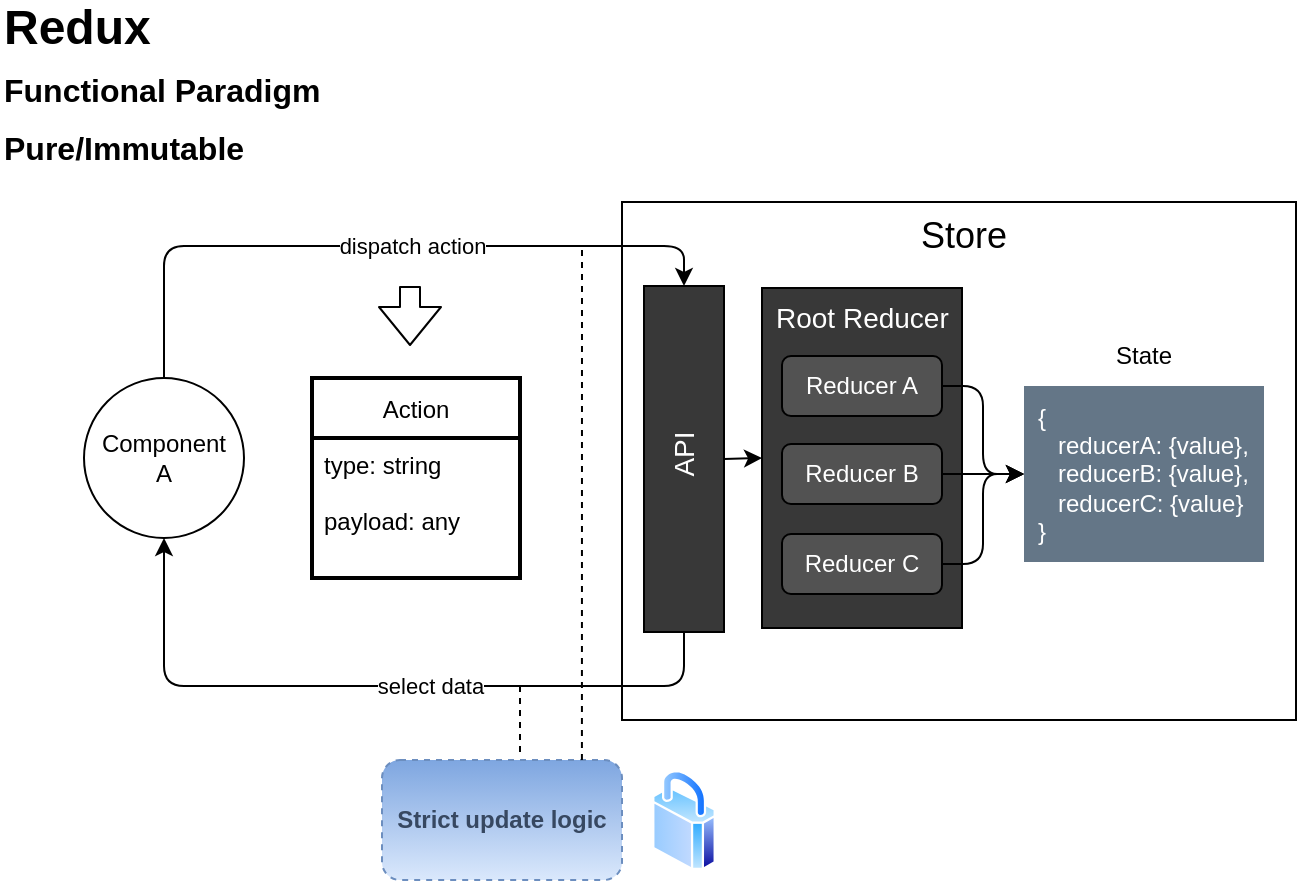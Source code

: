 <mxfile>
    <diagram id="MLjUYV26vrEnh2dWWQJz" name="Page-1">
        <mxGraphModel dx="990" dy="567" grid="1" gridSize="10" guides="1" tooltips="1" connect="1" arrows="1" fold="1" page="1" pageScale="1" pageWidth="850" pageHeight="1100" math="0" shadow="0">
            <root>
                <mxCell id="0"/>
                <mxCell id="1" parent="0"/>
                <mxCell id="JWEOCYFB79Jpy2MCzuBG-1" value="Component&lt;br&gt;A" style="ellipse;whiteSpace=wrap;html=1;aspect=fixed;" parent="1" vertex="1">
                    <mxGeometry x="81" y="226" width="80" height="80" as="geometry"/>
                </mxCell>
                <mxCell id="JWEOCYFB79Jpy2MCzuBG-6" value="Store" style="rounded=0;whiteSpace=wrap;html=1;verticalAlign=top;align=center;spacingLeft=5;fontSize=18;glass=0;shadow=0;sketch=0;" parent="1" vertex="1">
                    <mxGeometry x="350" y="138" width="337" height="259" as="geometry"/>
                </mxCell>
                <mxCell id="JWEOCYFB79Jpy2MCzuBG-9" value="Root Reducer" style="whiteSpace=wrap;html=1;rounded=0;shadow=0;glass=0;sketch=0;fontSize=14;fontColor=#FFFFFF;verticalAlign=top;align=left;spacingLeft=5;fillColor=#383838;" parent="1" vertex="1">
                    <mxGeometry x="420" y="181" width="100" height="170" as="geometry"/>
                </mxCell>
                <mxCell id="JWEOCYFB79Jpy2MCzuBG-17" style="edgeStyle=orthogonalEdgeStyle;html=1;exitX=1;exitY=0.5;exitDx=0;exitDy=0;entryX=0;entryY=0.5;entryDx=0;entryDy=0;fontSize=12;fontColor=#FFFFFF;" parent="1" source="JWEOCYFB79Jpy2MCzuBG-10" target="JWEOCYFB79Jpy2MCzuBG-21" edge="1">
                    <mxGeometry relative="1" as="geometry">
                        <mxPoint x="575" y="274" as="targetPoint"/>
                    </mxGeometry>
                </mxCell>
                <mxCell id="JWEOCYFB79Jpy2MCzuBG-10" value="Reducer A" style="rounded=1;whiteSpace=wrap;html=1;shadow=0;glass=0;sketch=0;fontSize=12;fontColor=#FFFFFF;fillColor=#525252;" parent="1" vertex="1">
                    <mxGeometry x="430" y="215" width="80" height="30" as="geometry"/>
                </mxCell>
                <mxCell id="JWEOCYFB79Jpy2MCzuBG-18" style="edgeStyle=orthogonalEdgeStyle;html=1;exitX=1;exitY=0.5;exitDx=0;exitDy=0;fontSize=12;fontColor=#FFFFFF;entryX=0;entryY=0.5;entryDx=0;entryDy=0;" parent="1" source="JWEOCYFB79Jpy2MCzuBG-11" target="JWEOCYFB79Jpy2MCzuBG-21" edge="1">
                    <mxGeometry relative="1" as="geometry">
                        <mxPoint x="575" y="274" as="targetPoint"/>
                    </mxGeometry>
                </mxCell>
                <mxCell id="JWEOCYFB79Jpy2MCzuBG-11" value="Reducer B" style="rounded=1;whiteSpace=wrap;html=1;shadow=0;glass=0;sketch=0;fontSize=12;fontColor=#FFFFFF;fillColor=#525252;" parent="1" vertex="1">
                    <mxGeometry x="430" y="259" width="80" height="30" as="geometry"/>
                </mxCell>
                <mxCell id="JWEOCYFB79Jpy2MCzuBG-20" style="edgeStyle=orthogonalEdgeStyle;html=1;exitX=1;exitY=0.5;exitDx=0;exitDy=0;entryX=0;entryY=0.5;entryDx=0;entryDy=0;fontSize=12;fontColor=#FFFFFF;" parent="1" source="JWEOCYFB79Jpy2MCzuBG-12" target="JWEOCYFB79Jpy2MCzuBG-21" edge="1">
                    <mxGeometry relative="1" as="geometry">
                        <mxPoint x="575" y="274" as="targetPoint"/>
                    </mxGeometry>
                </mxCell>
                <mxCell id="JWEOCYFB79Jpy2MCzuBG-12" value="Reducer C" style="rounded=1;whiteSpace=wrap;html=1;shadow=0;glass=0;sketch=0;fontSize=12;fontColor=#FFFFFF;fillColor=#525252;" parent="1" vertex="1">
                    <mxGeometry x="430" y="304" width="80" height="30" as="geometry"/>
                </mxCell>
                <mxCell id="JWEOCYFB79Jpy2MCzuBG-21" value="{&lt;br style=&quot;font-size: 12px;&quot;&gt;&lt;div style=&quot;font-size: 12px;&quot;&gt;&lt;span style=&quot;font-size: 12px;&quot;&gt;&amp;nbsp; &amp;nbsp;reducerA: {value},&lt;/span&gt;&lt;/div&gt;&lt;div style=&quot;font-size: 12px;&quot;&gt;&lt;span style=&quot;font-size: 12px;&quot;&gt;&amp;nbsp; &amp;nbsp;reducerB: {value},&lt;/span&gt;&lt;/div&gt;&lt;div style=&quot;font-size: 12px;&quot;&gt;&lt;span style=&quot;font-size: 12px;&quot;&gt;&amp;nbsp; &amp;nbsp;reducerC: {value}&lt;/span&gt;&lt;/div&gt;}" style="text;html=1;strokeColor=none;fillColor=#647687;align=left;verticalAlign=middle;whiteSpace=wrap;rounded=0;shadow=0;glass=0;sketch=0;fontSize=12;fontColor=#ffffff;spacingLeft=5;spacingTop=5;spacingBottom=5;spacingRight=5;" parent="1" vertex="1">
                    <mxGeometry x="551" y="230" width="120" height="88" as="geometry"/>
                </mxCell>
                <mxCell id="5" value="State" style="text;html=1;strokeColor=none;fillColor=none;align=center;verticalAlign=middle;whiteSpace=wrap;rounded=0;fontStyle=0" parent="1" vertex="1">
                    <mxGeometry x="553" y="200" width="116" height="30" as="geometry"/>
                </mxCell>
                <mxCell id="8" style="edgeStyle=none;html=1;exitX=1;exitY=0.5;exitDx=0;exitDy=0;entryX=0;entryY=0.5;entryDx=0;entryDy=0;" parent="1" source="7" target="JWEOCYFB79Jpy2MCzuBG-9" edge="1">
                    <mxGeometry relative="1" as="geometry"/>
                </mxCell>
                <mxCell id="11" value="select data" style="edgeStyle=elbowEdgeStyle;html=1;exitX=0.5;exitY=1;exitDx=0;exitDy=0;entryX=0.5;entryY=1;entryDx=0;entryDy=0;" parent="1" source="7" target="JWEOCYFB79Jpy2MCzuBG-1" edge="1">
                    <mxGeometry x="-0.146" relative="1" as="geometry">
                        <Array as="points">
                            <mxPoint x="224" y="380"/>
                            <mxPoint x="234" y="390"/>
                            <mxPoint x="234" y="410"/>
                        </Array>
                        <mxPoint as="offset"/>
                    </mxGeometry>
                </mxCell>
                <mxCell id="7" value="API" style="whiteSpace=wrap;html=1;rounded=0;shadow=0;glass=0;sketch=0;fontSize=14;fontColor=#FFFFFF;fillColor=#383838;verticalAlign=middle;align=center;spacingLeft=5;horizontal=0;" parent="1" vertex="1">
                    <mxGeometry x="361" y="180" width="40" height="173" as="geometry"/>
                </mxCell>
                <mxCell id="10" value="dispatch action" style="edgeStyle=elbowEdgeStyle;html=1;exitX=0.5;exitY=0;exitDx=0;exitDy=0;entryX=0.5;entryY=0;entryDx=0;entryDy=0;" parent="1" source="JWEOCYFB79Jpy2MCzuBG-1" target="7" edge="1">
                    <mxGeometry x="0.098" relative="1" as="geometry">
                        <Array as="points">
                            <mxPoint x="204" y="160"/>
                            <mxPoint x="121" y="180"/>
                        </Array>
                        <mxPoint as="offset"/>
                    </mxGeometry>
                </mxCell>
                <mxCell id="20" value="Redux&lt;br style=&quot;font-size: medium&quot;&gt;&lt;span style=&quot;font-size: medium&quot;&gt;Functional Paradigm&lt;/span&gt;&lt;font size=&quot;3&quot;&gt;&lt;br&gt;Pure/Immutable&lt;br&gt;&lt;/font&gt;" style="text;html=1;strokeColor=none;fillColor=none;align=left;verticalAlign=middle;whiteSpace=wrap;rounded=0;fontSize=24;fontStyle=1" parent="1" vertex="1">
                    <mxGeometry x="39" y="40" width="171" height="80" as="geometry"/>
                </mxCell>
                <mxCell id="AjdaNr7Ja0CUMnRSuS_g-20" value="Action" style="swimlane;childLayout=stackLayout;horizontal=1;startSize=30;horizontalStack=0;rounded=0;fontSize=12;fontStyle=0;strokeWidth=2;resizeParent=0;resizeLast=1;shadow=0;dashed=0;align=center;fillColor=none;" parent="1" vertex="1">
                    <mxGeometry x="195" y="226" width="104" height="100" as="geometry"/>
                </mxCell>
                <mxCell id="AjdaNr7Ja0CUMnRSuS_g-21" value="type: string&#10;&#10;payload: any" style="align=left;spacingLeft=4;fontSize=12;verticalAlign=top;resizable=0;rotatable=0;part=1;fillColor=none;" parent="AjdaNr7Ja0CUMnRSuS_g-20" vertex="1">
                    <mxGeometry y="30" width="104" height="70" as="geometry"/>
                </mxCell>
                <mxCell id="AjdaNr7Ja0CUMnRSuS_g-23" value="" style="shape=flexArrow;endArrow=classic;html=1;fontSize=16;" parent="1" edge="1">
                    <mxGeometry width="50" height="50" relative="1" as="geometry">
                        <mxPoint x="244" y="180" as="sourcePoint"/>
                        <mxPoint x="244" y="210" as="targetPoint"/>
                    </mxGeometry>
                </mxCell>
                <mxCell id="21" value="Strict update logic" style="rounded=1;whiteSpace=wrap;html=1;dashed=1;fillColor=#dae8fc;gradientColor=#7ea6e0;strokeColor=#6c8ebf;gradientDirection=north;fontStyle=1;fontColor=#374861;" parent="1" vertex="1">
                    <mxGeometry x="230" y="417" width="120" height="60" as="geometry"/>
                </mxCell>
                <mxCell id="23" value="" style="endArrow=none;dashed=1;html=1;exitX=0.833;exitY=0;exitDx=0;exitDy=0;exitPerimeter=0;" parent="1" source="21" edge="1">
                    <mxGeometry width="50" height="50" relative="1" as="geometry">
                        <mxPoint x="330" y="230" as="sourcePoint"/>
                        <mxPoint x="330" y="160" as="targetPoint"/>
                    </mxGeometry>
                </mxCell>
                <mxCell id="24" value="" style="endArrow=none;dashed=1;html=1;" parent="1" edge="1">
                    <mxGeometry width="50" height="50" relative="1" as="geometry">
                        <mxPoint x="299" y="413" as="sourcePoint"/>
                        <mxPoint x="299" y="377" as="targetPoint"/>
                    </mxGeometry>
                </mxCell>
                <mxCell id="25" value="" style="aspect=fixed;perimeter=ellipsePerimeter;html=1;align=center;shadow=0;dashed=0;spacingTop=3;image;image=img/lib/active_directory/secure.svg;gradientDirection=north;" parent="1" vertex="1">
                    <mxGeometry x="365" y="422" width="32" height="50" as="geometry"/>
                </mxCell>
            </root>
        </mxGraphModel>
    </diagram>
    <diagram id="x-lvUOU5s1rNJswKhS6H" name="Page-2">
        <mxGraphModel dx="990" dy="567" grid="1" gridSize="10" guides="1" tooltips="1" connect="1" arrows="1" fold="1" page="1" pageScale="1" pageWidth="850" pageHeight="1100" math="0" shadow="0">
            <root>
                <mxCell id="MlLDDvsTjBVvQTkLFHCW-0"/>
                <mxCell id="MlLDDvsTjBVvQTkLFHCW-1" parent="MlLDDvsTjBVvQTkLFHCW-0"/>
                <mxCell id="I2KWL4hLY48faDsqfJtE-35" style="edgeStyle=none;html=1;exitX=1;exitY=0.5;exitDx=0;exitDy=0;entryX=0;entryY=0.5;entryDx=0;entryDy=0;fontSize=16;" parent="MlLDDvsTjBVvQTkLFHCW-1" source="MlLDDvsTjBVvQTkLFHCW-2" target="6YGQDI7OUIBMvWeb-7yj-0" edge="1">
                    <mxGeometry relative="1" as="geometry"/>
                </mxCell>
                <mxCell id="MlLDDvsTjBVvQTkLFHCW-2" value="Action" style="swimlane;childLayout=stackLayout;horizontal=1;startSize=30;horizontalStack=0;rounded=0;fontSize=14;fontStyle=0;strokeWidth=2;resizeParent=0;resizeLast=1;shadow=0;dashed=0;align=center;fillColor=none;" parent="MlLDDvsTjBVvQTkLFHCW-1" vertex="1">
                    <mxGeometry x="169" y="130" width="104" height="100" as="geometry"/>
                </mxCell>
                <mxCell id="MlLDDvsTjBVvQTkLFHCW-3" value="type: string&#10;&#10;payload: any" style="align=left;strokeColor=none;fillColor=none;spacingLeft=4;fontSize=14;verticalAlign=top;resizable=0;rotatable=0;part=1;" parent="MlLDDvsTjBVvQTkLFHCW-2" vertex="1">
                    <mxGeometry y="30" width="104" height="70" as="geometry"/>
                </mxCell>
                <mxCell id="I2KWL4hLY48faDsqfJtE-36" style="edgeStyle=none;html=1;exitX=1;exitY=0.5;exitDx=0;exitDy=0;entryX=0;entryY=0.25;entryDx=0;entryDy=0;fontSize=16;" parent="MlLDDvsTjBVvQTkLFHCW-1" source="6YGQDI7OUIBMvWeb-7yj-0" target="I2KWL4hLY48faDsqfJtE-0" edge="1">
                    <mxGeometry relative="1" as="geometry"/>
                </mxCell>
                <mxCell id="6YGQDI7OUIBMvWeb-7yj-0" value="Root Reducer" style="whiteSpace=wrap;html=1;rounded=0;shadow=0;glass=0;sketch=0;fontSize=14;fontColor=#FFFFFF;verticalAlign=top;align=left;spacingLeft=5;fillColor=#383838;" parent="MlLDDvsTjBVvQTkLFHCW-1" vertex="1">
                    <mxGeometry x="376" y="94" width="100" height="170" as="geometry"/>
                </mxCell>
                <mxCell id="6YGQDI7OUIBMvWeb-7yj-1" value="Reducer A" style="rounded=1;whiteSpace=wrap;html=1;shadow=0;glass=0;sketch=0;fontSize=12;fontColor=#FFFFFF;fillColor=#525252;" parent="MlLDDvsTjBVvQTkLFHCW-1" vertex="1">
                    <mxGeometry x="386" y="128" width="80" height="30" as="geometry"/>
                </mxCell>
                <mxCell id="6YGQDI7OUIBMvWeb-7yj-2" value="Reducer B" style="rounded=1;whiteSpace=wrap;html=1;shadow=0;glass=0;sketch=0;fontSize=12;fontColor=#FFFFFF;fillColor=#525252;" parent="MlLDDvsTjBVvQTkLFHCW-1" vertex="1">
                    <mxGeometry x="386" y="172" width="80" height="30" as="geometry"/>
                </mxCell>
                <mxCell id="6YGQDI7OUIBMvWeb-7yj-3" value="Reducer C" style="rounded=1;whiteSpace=wrap;html=1;shadow=0;glass=0;sketch=0;fontSize=12;fontColor=#FFFFFF;fillColor=#525252;" parent="MlLDDvsTjBVvQTkLFHCW-1" vertex="1">
                    <mxGeometry x="386" y="217" width="80" height="30" as="geometry"/>
                </mxCell>
                <mxCell id="I2KWL4hLY48faDsqfJtE-0" value="State" style="shape=parallelogram;html=1;strokeWidth=2;perimeter=parallelogramPerimeter;whiteSpace=wrap;rounded=1;arcSize=12;size=0.23;fontSize=14;fillColor=#647687;fontColor=#ffffff;strokeColor=#314354;" parent="MlLDDvsTjBVvQTkLFHCW-1" vertex="1">
                    <mxGeometry x="576" y="159" width="100" height="60" as="geometry"/>
                </mxCell>
                <mxCell id="I2KWL4hLY48faDsqfJtE-5" value="Synchronous" style="text;html=1;strokeColor=none;fillColor=none;align=center;verticalAlign=middle;whiteSpace=wrap;rounded=0;fontSize=24;" parent="MlLDDvsTjBVvQTkLFHCW-1" vertex="1">
                    <mxGeometry x="87" y="50" width="150" height="30" as="geometry"/>
                </mxCell>
                <mxCell id="I2KWL4hLY48faDsqfJtE-7" value="dispatch" style="verticalLabelPosition=bottom;verticalAlign=top;html=1;strokeWidth=2;shape=mxgraph.arrows2.arrow;dy=0.6;dx=40;notch=0;rounded=0;fontSize=14;fillColor=default;align=left;" parent="MlLDDvsTjBVvQTkLFHCW-1" vertex="1">
                    <mxGeometry x="80" y="159" width="76" height="35" as="geometry"/>
                </mxCell>
            </root>
        </mxGraphModel>
    </diagram>
    <diagram id="JnM3pBVvpWscwVko5l0y" name="Page-3">
        <mxGraphModel dx="990" dy="567" grid="1" gridSize="10" guides="1" tooltips="1" connect="1" arrows="1" fold="1" page="1" pageScale="1" pageWidth="850" pageHeight="1100" math="0" shadow="0">
            <root>
                <mxCell id="kfqLn0t6qrMAPuMdzSEp-0"/>
                <mxCell id="kfqLn0t6qrMAPuMdzSEp-1" parent="kfqLn0t6qrMAPuMdzSEp-0"/>
                <mxCell id="07jgOTVDFUsAMbSASjPN-0" style="edgeStyle=none;html=1;exitX=1;exitY=0.5;exitDx=0;exitDy=0;entryX=0;entryY=0.5;entryDx=0;entryDy=0;fontSize=16;" parent="kfqLn0t6qrMAPuMdzSEp-1" source="07jgOTVDFUsAMbSASjPN-1" target="07jgOTVDFUsAMbSASjPN-8" edge="1">
                    <mxGeometry relative="1" as="geometry"/>
                </mxCell>
                <mxCell id="07jgOTVDFUsAMbSASjPN-1" value="Thunk" style="rounded=1;whiteSpace=wrap;html=1;absoluteArcSize=1;arcSize=14;strokeWidth=2;fontSize=14;fillColor=default;verticalAlign=top;" parent="kfqLn0t6qrMAPuMdzSEp-1" vertex="1">
                    <mxGeometry x="160" y="120" width="312" height="180" as="geometry"/>
                </mxCell>
                <mxCell id="07jgOTVDFUsAMbSASjPN-2" value="dispatch" style="verticalLabelPosition=bottom;verticalAlign=top;html=1;strokeWidth=2;shape=mxgraph.arrows2.arrow;dy=0.6;dx=40;notch=0;rounded=0;fontSize=14;fillColor=default;align=left;" parent="kfqLn0t6qrMAPuMdzSEp-1" vertex="1">
                    <mxGeometry x="60" y="200" width="76" height="35" as="geometry"/>
                </mxCell>
                <mxCell id="07jgOTVDFUsAMbSASjPN-3" value="Asynchronous" style="text;html=1;strokeColor=none;fillColor=none;align=center;verticalAlign=middle;whiteSpace=wrap;rounded=0;fontSize=24;" parent="kfqLn0t6qrMAPuMdzSEp-1" vertex="1">
                    <mxGeometry x="192" y="80" width="150" height="30" as="geometry"/>
                </mxCell>
                <mxCell id="07jgOTVDFUsAMbSASjPN-4" value="API" style="shape=cloud;whiteSpace=wrap;html=1;rounded=0;fontSize=16;fillColor=default;" parent="kfqLn0t6qrMAPuMdzSEp-1" vertex="1">
                    <mxGeometry x="173" y="175" width="70" height="70" as="geometry"/>
                </mxCell>
                <mxCell id="07jgOTVDFUsAMbSASjPN-5" value="Action" style="swimlane;childLayout=stackLayout;horizontal=1;startSize=30;horizontalStack=0;rounded=0;fontSize=14;fontStyle=0;strokeWidth=2;resizeParent=0;resizeLast=1;shadow=0;dashed=0;align=center;" parent="kfqLn0t6qrMAPuMdzSEp-1" vertex="1">
                    <mxGeometry x="346" y="175" width="104" height="100" as="geometry"/>
                </mxCell>
                <mxCell id="07jgOTVDFUsAMbSASjPN-6" value="type: string&#10;&#10;payload: any" style="align=left;strokeColor=none;fillColor=default;spacingLeft=4;fontSize=14;verticalAlign=top;resizable=0;rotatable=0;part=1;" parent="07jgOTVDFUsAMbSASjPN-5" vertex="1">
                    <mxGeometry y="30" width="104" height="70" as="geometry"/>
                </mxCell>
                <mxCell id="07jgOTVDFUsAMbSASjPN-7" style="edgeStyle=none;html=1;exitX=1;exitY=0.5;exitDx=0;exitDy=0;entryX=0;entryY=0.25;entryDx=0;entryDy=0;fontSize=16;" parent="kfqLn0t6qrMAPuMdzSEp-1" source="07jgOTVDFUsAMbSASjPN-8" target="07jgOTVDFUsAMbSASjPN-12" edge="1">
                    <mxGeometry relative="1" as="geometry"/>
                </mxCell>
                <mxCell id="07jgOTVDFUsAMbSASjPN-8" value="Root Reducer" style="whiteSpace=wrap;html=1;rounded=0;shadow=0;glass=0;sketch=0;fontSize=14;fontColor=#FFFFFF;verticalAlign=top;align=left;spacingLeft=5;fillColor=#383838;" parent="kfqLn0t6qrMAPuMdzSEp-1" vertex="1">
                    <mxGeometry x="515" y="125" width="100" height="170" as="geometry"/>
                </mxCell>
                <mxCell id="07jgOTVDFUsAMbSASjPN-9" value="Reducer A" style="rounded=1;whiteSpace=wrap;html=1;shadow=0;glass=0;sketch=0;fontSize=12;fontColor=#FFFFFF;fillColor=#525252;" parent="kfqLn0t6qrMAPuMdzSEp-1" vertex="1">
                    <mxGeometry x="525" y="159" width="80" height="30" as="geometry"/>
                </mxCell>
                <mxCell id="07jgOTVDFUsAMbSASjPN-10" value="Reducer B" style="rounded=1;whiteSpace=wrap;html=1;shadow=0;glass=0;sketch=0;fontSize=12;fontColor=#FFFFFF;fillColor=#525252;" parent="kfqLn0t6qrMAPuMdzSEp-1" vertex="1">
                    <mxGeometry x="525" y="203" width="80" height="30" as="geometry"/>
                </mxCell>
                <mxCell id="07jgOTVDFUsAMbSASjPN-11" value="Reducer C" style="rounded=1;whiteSpace=wrap;html=1;shadow=0;glass=0;sketch=0;fontSize=12;fontColor=#FFFFFF;fillColor=#525252;" parent="kfqLn0t6qrMAPuMdzSEp-1" vertex="1">
                    <mxGeometry x="525" y="248" width="80" height="30" as="geometry"/>
                </mxCell>
                <mxCell id="07jgOTVDFUsAMbSASjPN-12" value="State" style="shape=parallelogram;html=1;strokeWidth=2;perimeter=parallelogramPerimeter;whiteSpace=wrap;rounded=1;arcSize=12;size=0.23;fontSize=14;fillColor=#647687;fontColor=#ffffff;strokeColor=#314354;" parent="kfqLn0t6qrMAPuMdzSEp-1" vertex="1">
                    <mxGeometry x="662" y="189" width="100" height="60" as="geometry"/>
                </mxCell>
                <mxCell id="WpB6w1bd1Z4hGBsiqMbM-0" value="" style="shape=cross;whiteSpace=wrap;html=1;fillColor=#F5F5F5;gradientColor=none;strokeColor=#666666;" vertex="1" parent="kfqLn0t6qrMAPuMdzSEp-1">
                    <mxGeometry x="260" y="185" width="50" height="50" as="geometry"/>
                </mxCell>
            </root>
        </mxGraphModel>
    </diagram>
</mxfile>